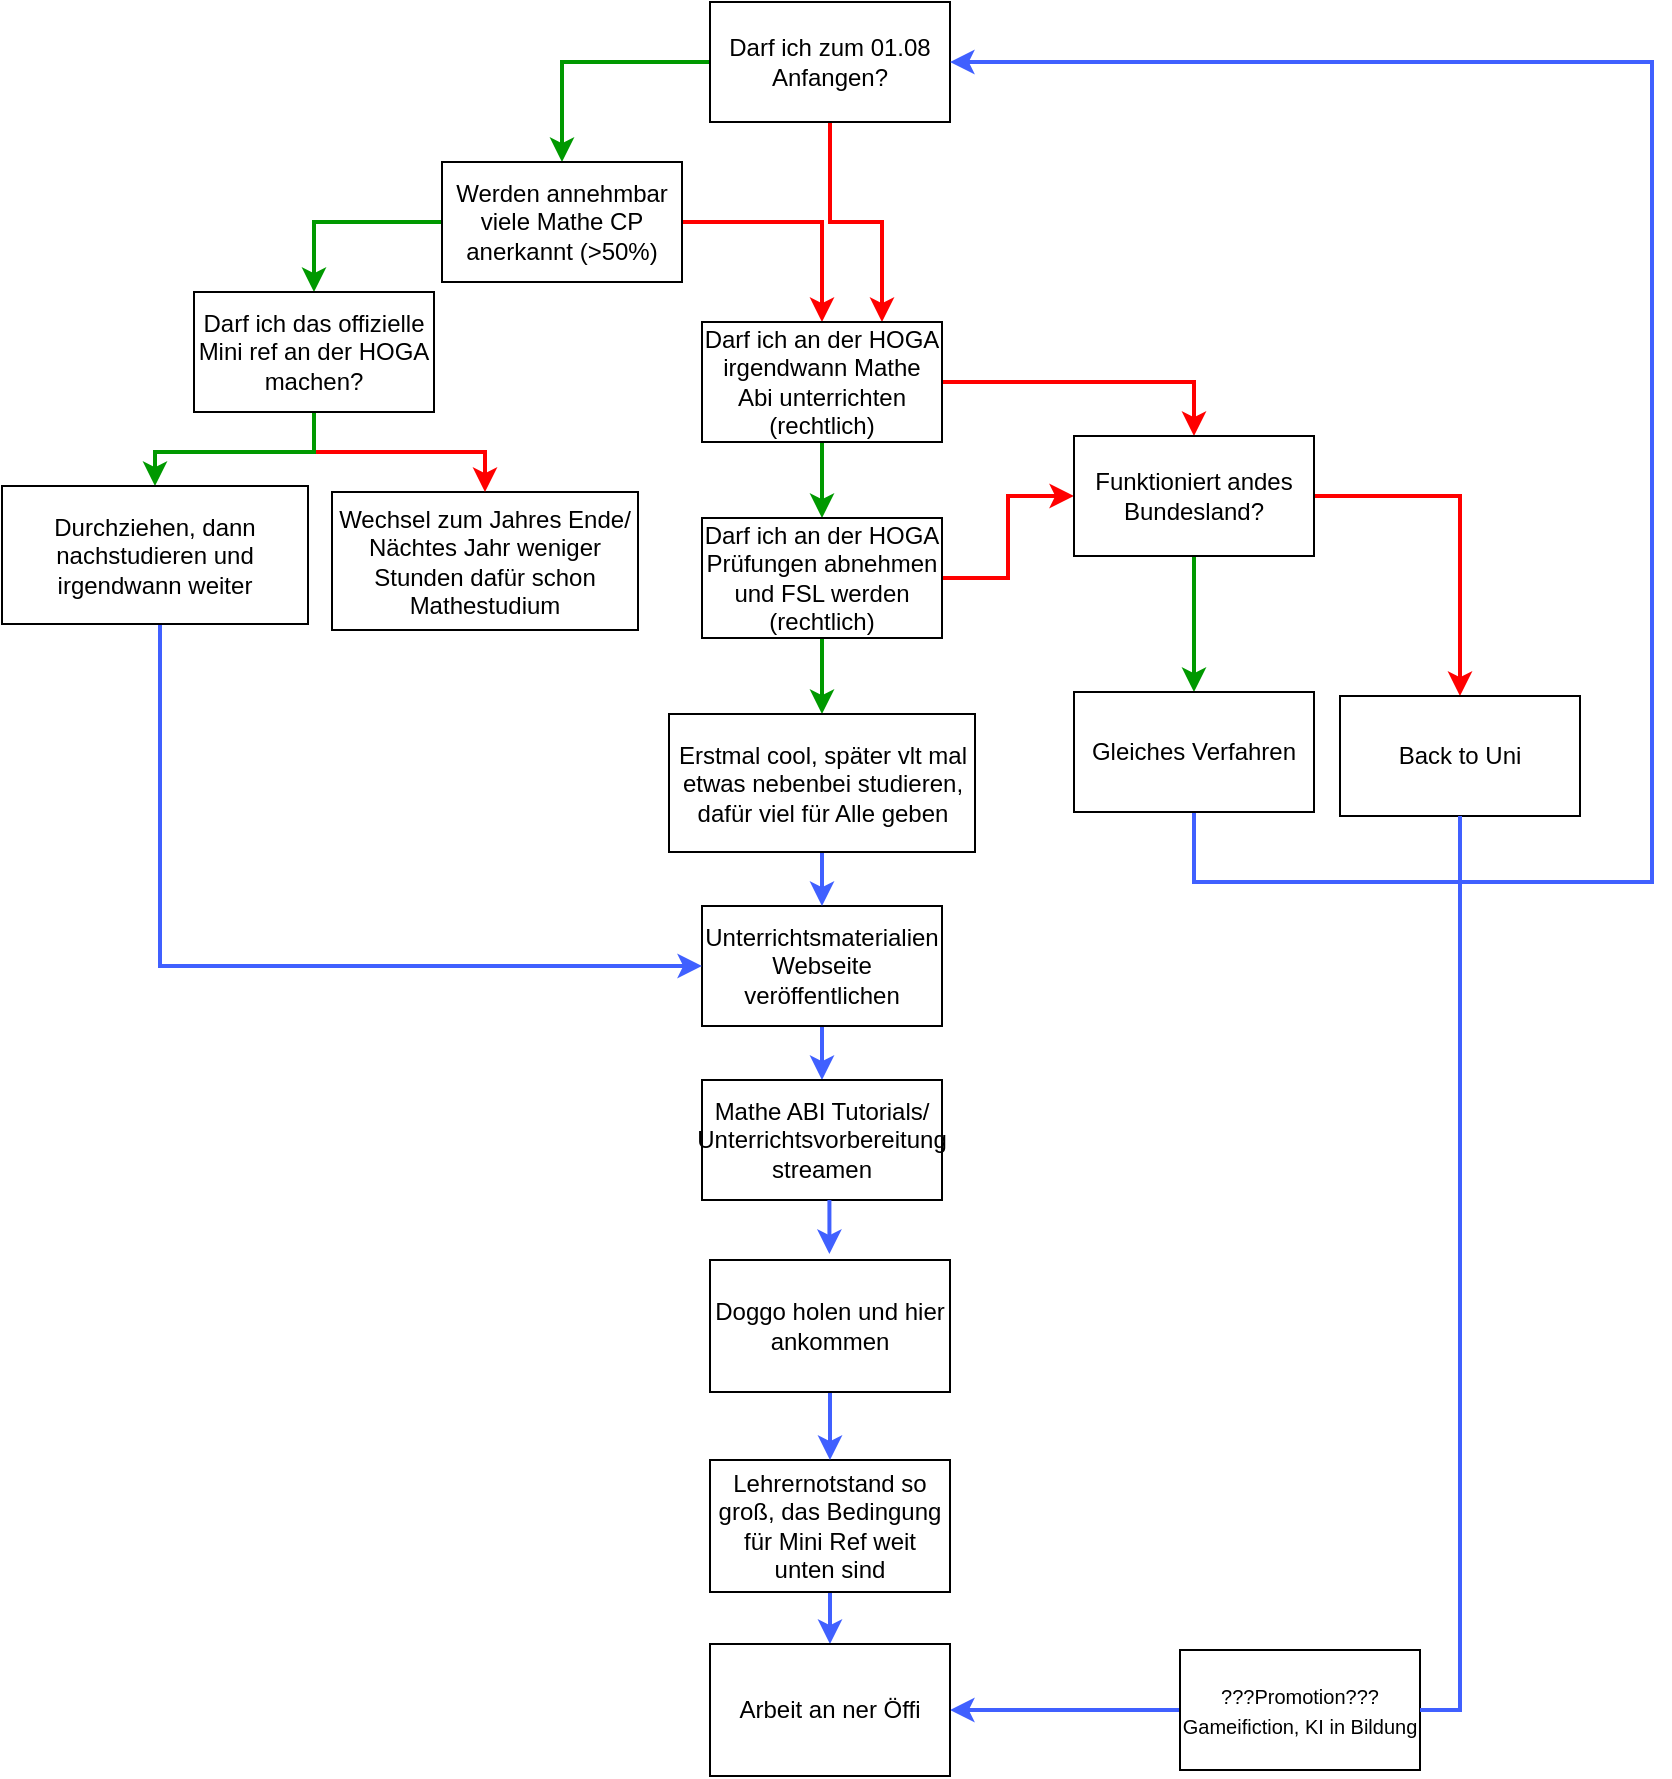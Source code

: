 <mxfile version="20.2.3" type="device" pages="2"><diagram id="Fj7V3Xqordy7CpFEQvmX" name="Seite-1"><mxGraphModel dx="1673" dy="1018" grid="0" gridSize="10" guides="1" tooltips="1" connect="1" arrows="1" fold="1" page="1" pageScale="1" pageWidth="827" pageHeight="1169" math="0" shadow="0"><root><mxCell id="0"/><mxCell id="1" parent="0"/><mxCell id="-6KYmS8TOIlhMOE04ceJ-3" style="edgeStyle=orthogonalEdgeStyle;rounded=0;orthogonalLoop=1;jettySize=auto;html=1;entryX=0.5;entryY=0;entryDx=0;entryDy=0;strokeWidth=2;strokeColor=#009900;" edge="1" parent="1" source="-6KYmS8TOIlhMOE04ceJ-1" target="-6KYmS8TOIlhMOE04ceJ-2"><mxGeometry relative="1" as="geometry"/></mxCell><mxCell id="-6KYmS8TOIlhMOE04ceJ-22" style="edgeStyle=orthogonalEdgeStyle;rounded=0;orthogonalLoop=1;jettySize=auto;html=1;entryX=0.75;entryY=0;entryDx=0;entryDy=0;strokeColor=#FF0000;strokeWidth=2;" edge="1" parent="1" source="-6KYmS8TOIlhMOE04ceJ-1" target="-6KYmS8TOIlhMOE04ceJ-6"><mxGeometry relative="1" as="geometry"/></mxCell><mxCell id="-6KYmS8TOIlhMOE04ceJ-1" value="Darf ich zum 01.08 Anfangen?" style="rounded=0;whiteSpace=wrap;html=1;" vertex="1" parent="1"><mxGeometry x="354" y="100" width="120" height="60" as="geometry"/></mxCell><mxCell id="-6KYmS8TOIlhMOE04ceJ-11" style="edgeStyle=orthogonalEdgeStyle;rounded=0;orthogonalLoop=1;jettySize=auto;html=1;strokeWidth=2;strokeColor=#009900;" edge="1" parent="1" source="-6KYmS8TOIlhMOE04ceJ-2" target="-6KYmS8TOIlhMOE04ceJ-5"><mxGeometry relative="1" as="geometry"/></mxCell><mxCell id="-6KYmS8TOIlhMOE04ceJ-12" style="edgeStyle=orthogonalEdgeStyle;rounded=0;orthogonalLoop=1;jettySize=auto;html=1;entryX=0.5;entryY=0;entryDx=0;entryDy=0;strokeWidth=2;strokeColor=#FF0000;" edge="1" parent="1" source="-6KYmS8TOIlhMOE04ceJ-2" target="-6KYmS8TOIlhMOE04ceJ-6"><mxGeometry relative="1" as="geometry"/></mxCell><mxCell id="-6KYmS8TOIlhMOE04ceJ-2" value="Werden annehmbar viele Mathe CP anerkannt (&amp;gt;50%)" style="rounded=0;whiteSpace=wrap;html=1;" vertex="1" parent="1"><mxGeometry x="220" y="180" width="120" height="60" as="geometry"/></mxCell><mxCell id="-6KYmS8TOIlhMOE04ceJ-4" value="Wechsel zum Jahres Ende/ Nächtes Jahr weniger Stunden dafür schon Mathestudium" style="rounded=0;whiteSpace=wrap;html=1;" vertex="1" parent="1"><mxGeometry x="165" y="345" width="153" height="69" as="geometry"/></mxCell><mxCell id="-6KYmS8TOIlhMOE04ceJ-15" style="edgeStyle=orthogonalEdgeStyle;rounded=0;orthogonalLoop=1;jettySize=auto;html=1;entryX=0.5;entryY=0;entryDx=0;entryDy=0;strokeWidth=2;strokeColor=#FF0000;" edge="1" parent="1" source="-6KYmS8TOIlhMOE04ceJ-5" target="-6KYmS8TOIlhMOE04ceJ-4"><mxGeometry relative="1" as="geometry"/></mxCell><mxCell id="-6KYmS8TOIlhMOE04ceJ-24" style="edgeStyle=orthogonalEdgeStyle;rounded=0;orthogonalLoop=1;jettySize=auto;html=1;entryX=0.5;entryY=0;entryDx=0;entryDy=0;strokeColor=#009900;strokeWidth=2;" edge="1" parent="1" source="-6KYmS8TOIlhMOE04ceJ-5" target="-6KYmS8TOIlhMOE04ceJ-23"><mxGeometry relative="1" as="geometry"/></mxCell><mxCell id="-6KYmS8TOIlhMOE04ceJ-5" value="Darf ich das offizielle Mini ref an der HOGA machen?" style="rounded=0;whiteSpace=wrap;html=1;" vertex="1" parent="1"><mxGeometry x="96" y="245" width="120" height="60" as="geometry"/></mxCell><mxCell id="-6KYmS8TOIlhMOE04ceJ-14" style="edgeStyle=orthogonalEdgeStyle;rounded=0;orthogonalLoop=1;jettySize=auto;html=1;entryX=0.5;entryY=0;entryDx=0;entryDy=0;strokeColor=#009900;strokeWidth=2;" edge="1" parent="1" source="-6KYmS8TOIlhMOE04ceJ-6" target="-6KYmS8TOIlhMOE04ceJ-7"><mxGeometry relative="1" as="geometry"/></mxCell><mxCell id="-6KYmS8TOIlhMOE04ceJ-16" style="edgeStyle=orthogonalEdgeStyle;rounded=0;orthogonalLoop=1;jettySize=auto;html=1;entryX=0.5;entryY=0;entryDx=0;entryDy=0;strokeWidth=2;strokeColor=#FF0000;" edge="1" parent="1" source="-6KYmS8TOIlhMOE04ceJ-6" target="-6KYmS8TOIlhMOE04ceJ-10"><mxGeometry relative="1" as="geometry"/></mxCell><mxCell id="-6KYmS8TOIlhMOE04ceJ-6" value="Darf ich an der HOGA irgendwann Mathe Abi unterrichten (rechtlich)" style="rounded=0;whiteSpace=wrap;html=1;" vertex="1" parent="1"><mxGeometry x="350" y="260" width="120" height="60" as="geometry"/></mxCell><mxCell id="-6KYmS8TOIlhMOE04ceJ-25" style="edgeStyle=orthogonalEdgeStyle;rounded=0;orthogonalLoop=1;jettySize=auto;html=1;entryX=0;entryY=0.5;entryDx=0;entryDy=0;strokeColor=#FF0000;strokeWidth=2;" edge="1" parent="1" source="-6KYmS8TOIlhMOE04ceJ-7" target="-6KYmS8TOIlhMOE04ceJ-10"><mxGeometry relative="1" as="geometry"/></mxCell><mxCell id="-6KYmS8TOIlhMOE04ceJ-27" style="edgeStyle=orthogonalEdgeStyle;rounded=0;orthogonalLoop=1;jettySize=auto;html=1;entryX=0.5;entryY=0;entryDx=0;entryDy=0;strokeColor=#009900;strokeWidth=2;" edge="1" parent="1" source="-6KYmS8TOIlhMOE04ceJ-7" target="-6KYmS8TOIlhMOE04ceJ-26"><mxGeometry relative="1" as="geometry"/></mxCell><mxCell id="-6KYmS8TOIlhMOE04ceJ-7" value="Darf ich an der HOGA Prüfungen abnehmen und FSL werden (rechtlich)" style="rounded=0;whiteSpace=wrap;html=1;" vertex="1" parent="1"><mxGeometry x="350" y="358" width="120" height="60" as="geometry"/></mxCell><mxCell id="-6KYmS8TOIlhMOE04ceJ-30" style="edgeStyle=orthogonalEdgeStyle;rounded=0;orthogonalLoop=1;jettySize=auto;html=1;entryX=0.5;entryY=0;entryDx=0;entryDy=0;strokeColor=#4060FF;strokeWidth=2;" edge="1" parent="1" source="-6KYmS8TOIlhMOE04ceJ-8" target="-6KYmS8TOIlhMOE04ceJ-9"><mxGeometry relative="1" as="geometry"/></mxCell><mxCell id="-6KYmS8TOIlhMOE04ceJ-8" value="Unterrichtsmaterialien Webseite veröffentlichen" style="rounded=0;whiteSpace=wrap;html=1;" vertex="1" parent="1"><mxGeometry x="350" y="552" width="120" height="60" as="geometry"/></mxCell><mxCell id="-6KYmS8TOIlhMOE04ceJ-9" value="Mathe ABI Tutorials/ Unterrichtsvorbereitung streamen" style="rounded=0;whiteSpace=wrap;html=1;" vertex="1" parent="1"><mxGeometry x="350" y="639" width="120" height="60" as="geometry"/></mxCell><mxCell id="-6KYmS8TOIlhMOE04ceJ-18" style="edgeStyle=orthogonalEdgeStyle;rounded=0;orthogonalLoop=1;jettySize=auto;html=1;strokeWidth=2;strokeColor=#FF0000;" edge="1" parent="1" source="-6KYmS8TOIlhMOE04ceJ-10" target="-6KYmS8TOIlhMOE04ceJ-17"><mxGeometry relative="1" as="geometry"/></mxCell><mxCell id="-6KYmS8TOIlhMOE04ceJ-21" style="edgeStyle=orthogonalEdgeStyle;rounded=0;orthogonalLoop=1;jettySize=auto;html=1;entryX=0.5;entryY=0;entryDx=0;entryDy=0;strokeColor=#009900;strokeWidth=2;" edge="1" parent="1" source="-6KYmS8TOIlhMOE04ceJ-10" target="-6KYmS8TOIlhMOE04ceJ-20"><mxGeometry relative="1" as="geometry"/></mxCell><mxCell id="-6KYmS8TOIlhMOE04ceJ-10" value="Funktioniert andes Bundesland?" style="rounded=0;whiteSpace=wrap;html=1;" vertex="1" parent="1"><mxGeometry x="536" y="317" width="120" height="60" as="geometry"/></mxCell><mxCell id="-6KYmS8TOIlhMOE04ceJ-40" style="edgeStyle=orthogonalEdgeStyle;rounded=0;orthogonalLoop=1;jettySize=auto;html=1;entryX=1;entryY=0.5;entryDx=0;entryDy=0;strokeColor=#4060FF;strokeWidth=2;startArrow=none;" edge="1" parent="1" source="-6KYmS8TOIlhMOE04ceJ-33" target="-6KYmS8TOIlhMOE04ceJ-36"><mxGeometry relative="1" as="geometry"><Array as="points"><mxPoint x="729" y="954"/></Array></mxGeometry></mxCell><mxCell id="-6KYmS8TOIlhMOE04ceJ-17" value="Back to Uni" style="rounded=0;whiteSpace=wrap;html=1;" vertex="1" parent="1"><mxGeometry x="669" y="447" width="120" height="60" as="geometry"/></mxCell><mxCell id="-6KYmS8TOIlhMOE04ceJ-31" style="edgeStyle=orthogonalEdgeStyle;rounded=0;orthogonalLoop=1;jettySize=auto;html=1;entryX=1;entryY=0.5;entryDx=0;entryDy=0;strokeColor=#4060FF;strokeWidth=2;" edge="1" parent="1" source="-6KYmS8TOIlhMOE04ceJ-20" target="-6KYmS8TOIlhMOE04ceJ-1"><mxGeometry relative="1" as="geometry"><Array as="points"><mxPoint x="596" y="540"/><mxPoint x="825" y="540"/><mxPoint x="825" y="130"/></Array></mxGeometry></mxCell><mxCell id="-6KYmS8TOIlhMOE04ceJ-20" value="Gleiches Verfahren" style="rounded=0;whiteSpace=wrap;html=1;" vertex="1" parent="1"><mxGeometry x="536" y="445" width="120" height="60" as="geometry"/></mxCell><mxCell id="-6KYmS8TOIlhMOE04ceJ-32" style="edgeStyle=orthogonalEdgeStyle;rounded=0;orthogonalLoop=1;jettySize=auto;html=1;entryX=0;entryY=0.5;entryDx=0;entryDy=0;strokeColor=#4060FF;strokeWidth=2;" edge="1" parent="1" source="-6KYmS8TOIlhMOE04ceJ-23" target="-6KYmS8TOIlhMOE04ceJ-8"><mxGeometry relative="1" as="geometry"><Array as="points"><mxPoint x="79" y="582"/></Array></mxGeometry></mxCell><mxCell id="-6KYmS8TOIlhMOE04ceJ-23" value="Durchziehen, dann nachstudieren und irgendwann weiter" style="rounded=0;whiteSpace=wrap;html=1;" vertex="1" parent="1"><mxGeometry y="342" width="153" height="69" as="geometry"/></mxCell><mxCell id="-6KYmS8TOIlhMOE04ceJ-29" style="edgeStyle=orthogonalEdgeStyle;rounded=0;orthogonalLoop=1;jettySize=auto;html=1;strokeWidth=2;strokeColor=#4060FF;" edge="1" parent="1" source="-6KYmS8TOIlhMOE04ceJ-26" target="-6KYmS8TOIlhMOE04ceJ-8"><mxGeometry relative="1" as="geometry"/></mxCell><mxCell id="-6KYmS8TOIlhMOE04ceJ-26" value="Erstmal cool, später vlt mal etwas nebenbei studieren, dafür viel für Alle geben" style="rounded=0;whiteSpace=wrap;html=1;" vertex="1" parent="1"><mxGeometry x="333.5" y="456" width="153" height="69" as="geometry"/></mxCell><mxCell id="-6KYmS8TOIlhMOE04ceJ-37" style="edgeStyle=orthogonalEdgeStyle;rounded=0;orthogonalLoop=1;jettySize=auto;html=1;entryX=0.5;entryY=0;entryDx=0;entryDy=0;strokeColor=#4060FF;strokeWidth=2;" edge="1" parent="1" source="-6KYmS8TOIlhMOE04ceJ-34" target="-6KYmS8TOIlhMOE04ceJ-36"><mxGeometry relative="1" as="geometry"/></mxCell><mxCell id="-6KYmS8TOIlhMOE04ceJ-34" value="Lehrernotstand so groß, das Bedingung für Mini Ref weit unten sind" style="rounded=0;whiteSpace=wrap;html=1;" vertex="1" parent="1"><mxGeometry x="354" y="829" width="120" height="66" as="geometry"/></mxCell><mxCell id="-6KYmS8TOIlhMOE04ceJ-35" style="edgeStyle=orthogonalEdgeStyle;rounded=0;orthogonalLoop=1;jettySize=auto;html=1;entryX=0.5;entryY=0;entryDx=0;entryDy=0;strokeColor=#4060FF;strokeWidth=2;" edge="1" parent="1"><mxGeometry relative="1" as="geometry"><mxPoint x="413.71" y="699" as="sourcePoint"/><mxPoint x="413.71" y="726" as="targetPoint"/></mxGeometry></mxCell><mxCell id="-6KYmS8TOIlhMOE04ceJ-36" value="Arbeit an ner Öffi" style="rounded=0;whiteSpace=wrap;html=1;" vertex="1" parent="1"><mxGeometry x="354" y="921" width="120" height="66" as="geometry"/></mxCell><mxCell id="-6KYmS8TOIlhMOE04ceJ-39" style="edgeStyle=orthogonalEdgeStyle;rounded=0;orthogonalLoop=1;jettySize=auto;html=1;strokeColor=#4060FF;strokeWidth=2;" edge="1" parent="1" source="-6KYmS8TOIlhMOE04ceJ-38" target="-6KYmS8TOIlhMOE04ceJ-34"><mxGeometry relative="1" as="geometry"/></mxCell><mxCell id="-6KYmS8TOIlhMOE04ceJ-38" value="Doggo holen und hier ankommen" style="rounded=0;whiteSpace=wrap;html=1;" vertex="1" parent="1"><mxGeometry x="354" y="729" width="120" height="66" as="geometry"/></mxCell><mxCell id="-6KYmS8TOIlhMOE04ceJ-33" value="&lt;font style=&quot;font-size: 10px;&quot;&gt;???Promotion???&lt;br&gt;Gameifiction, KI in Bildung&lt;br&gt;&lt;/font&gt;" style="rounded=0;whiteSpace=wrap;html=1;" vertex="1" parent="1"><mxGeometry x="589" y="924" width="120" height="60" as="geometry"/></mxCell><mxCell id="-6KYmS8TOIlhMOE04ceJ-41" value="" style="edgeStyle=orthogonalEdgeStyle;rounded=0;orthogonalLoop=1;jettySize=auto;html=1;entryX=1;entryY=0.5;entryDx=0;entryDy=0;strokeColor=#4060FF;strokeWidth=2;endArrow=none;" edge="1" parent="1" source="-6KYmS8TOIlhMOE04ceJ-17" target="-6KYmS8TOIlhMOE04ceJ-33"><mxGeometry relative="1" as="geometry"><mxPoint x="729" y="507" as="sourcePoint"/><mxPoint x="474" y="954.0" as="targetPoint"/><Array as="points"/></mxGeometry></mxCell></root></mxGraphModel></diagram><diagram id="9or-T85OV3Fc46oDikwN" name="Seite-2"><mxGraphModel dx="1422" dy="865" grid="0" gridSize="10" guides="1" tooltips="1" connect="1" arrows="1" fold="1" page="1" pageScale="1" pageWidth="827" pageHeight="1169" math="0" shadow="0"><root><mxCell id="0"/><mxCell id="1" parent="0"/><mxCell id="2uvJnEgCUP43HcKS02rZ-1" value="" style="shape=image;verticalLabelPosition=bottom;labelBackgroundColor=default;verticalAlign=top;aspect=fixed;imageAspect=0;image=https://upload.wikimedia.org/wikipedia/commons/thumb/a/ac/Schwan_2010-03-21.jpg/220px-Schwan_2010-03-21.jpg;" vertex="1" parent="1"><mxGeometry x="541" y="188.7" width="220" height="147" as="geometry"/></mxCell><mxCell id="2uvJnEgCUP43HcKS02rZ-2" value="" style="shape=image;verticalLabelPosition=bottom;labelBackgroundColor=default;verticalAlign=top;aspect=fixed;imageAspect=0;image=https://upload.wikimedia.org/wikipedia/commons/thumb/d/d2/Gans.jpg/640px-Gans.jpg;" vertex="1" parent="1"><mxGeometry x="356" y="188" width="183" height="145.7" as="geometry"/></mxCell><mxCell id="2uvJnEgCUP43HcKS02rZ-5" value="&lt;font color=&quot;#ffffff&quot; style=&quot;font-size: 4px;&quot;&gt;https://upload.wikimedia.org/wikipedia/commons/thumb/d/d2/Gans.jpg/640px-Gans.jpg&lt;/font&gt;" style="text;html=1;strokeColor=none;fillColor=none;align=left;verticalAlign=middle;whiteSpace=wrap;rounded=0;fontSize=10;" vertex="1" parent="1"><mxGeometry x="356" y="307.7" width="149" height="30" as="geometry"/></mxCell><mxCell id="2uvJnEgCUP43HcKS02rZ-6" value="&lt;font color=&quot;#ffffff&quot;&gt;&lt;span style=&quot;font-size: 4px;&quot;&gt;https://upload.wikimedia.org/wikipedia/commons/thumb/a/ac/Schwan_2010-03-21.jpg/220px-Schwan_2010-03-21.jpg&lt;/span&gt;&lt;/font&gt;" style="text;html=1;strokeColor=none;fillColor=none;align=left;verticalAlign=middle;whiteSpace=wrap;rounded=0;fontSize=10;" vertex="1" parent="1"><mxGeometry x="541" y="298.7" width="149" height="30" as="geometry"/></mxCell><mxCell id="2uvJnEgCUP43HcKS02rZ-7" value="" style="shape=image;verticalLabelPosition=bottom;labelBackgroundColor=default;verticalAlign=top;aspect=fixed;imageAspect=0;image=https://upload.wikimedia.org/wikipedia/commons/thumb/9/9c/Mallard_male_female.jpg/1200px-Mallard_male_female.jpg;clipPath=inset(0.67% 0.69% 48.67% 0.23%);" vertex="1" parent="1"><mxGeometry x="149" y="188.7" width="202" height="142.81" as="geometry"/></mxCell><mxCell id="2uvJnEgCUP43HcKS02rZ-8" value="&lt;font color=&quot;#ffffff&quot;&gt;&lt;span style=&quot;font-size: 4px;&quot;&gt;https://upload.wikimedia.org/wikipedia/commons/thumb/9/9c/Mallard_male_female.jpg/1200px-Mallard_male_female.jpg&lt;/span&gt;&lt;/font&gt;" style="text;html=1;strokeColor=none;fillColor=none;align=left;verticalAlign=middle;whiteSpace=wrap;rounded=0;fontSize=10;" vertex="1" parent="1"><mxGeometry x="149" y="301.51" width="149" height="30" as="geometry"/></mxCell><mxCell id="2uvJnEgCUP43HcKS02rZ-9" value="&lt;font style=&quot;font-size: 23px;&quot;&gt;&lt;b&gt;1&lt;/b&gt;&lt;/font&gt;" style="whiteSpace=wrap;html=1;aspect=fixed;fontSize=4;fontColor=#FFFFFF;gradientColor=#1d2671;fillColor=#c33764;gradientDirection=east;strokeColor=#FFFFFF;" vertex="1" parent="1"><mxGeometry x="149" y="188.7" width="39" height="39" as="geometry"/></mxCell><mxCell id="2uvJnEgCUP43HcKS02rZ-10" value="&lt;font style=&quot;font-size: 23px;&quot;&gt;&lt;b&gt;2&lt;/b&gt;&lt;/font&gt;" style="whiteSpace=wrap;html=1;aspect=fixed;fontSize=4;fontColor=#FFFFFF;gradientColor=#1d2671;fillColor=#c33764;gradientDirection=east;strokeColor=#FFFFFF;" vertex="1" parent="1"><mxGeometry x="356" y="188" width="39" height="39" as="geometry"/></mxCell><mxCell id="2uvJnEgCUP43HcKS02rZ-11" value="&lt;font style=&quot;font-size: 23px;&quot;&gt;&lt;b&gt;3&lt;/b&gt;&lt;/font&gt;" style="whiteSpace=wrap;html=1;aspect=fixed;fontSize=4;fontColor=#FFFFFF;gradientColor=#1d2671;fillColor=#c33764;gradientDirection=east;strokeColor=#FFFFFF;" vertex="1" parent="1"><mxGeometry x="541" y="188.7" width="39" height="39" as="geometry"/></mxCell></root></mxGraphModel></diagram></mxfile>